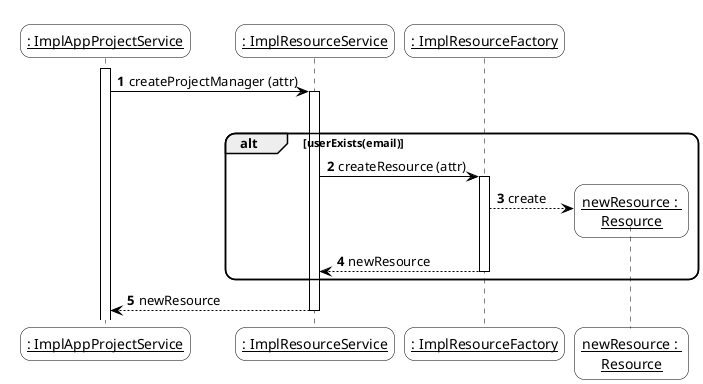 @startuml
'https://plantuml.com/sequence-diagramskinparam sequenceArrowThickness 2
skinparam roundcorner 20
skinparam maxmessagesize 0
skinparam sequenceParticipant underline
skinparam sequence {
ArrowColor black
ActorBorderColor #black
LifeLineBorderColor black
LifeLineBackgroundColor white
ParticipantBorderColor black
ParticipantBackgroundColor #transparent
ParticipantFontName Aapex
ParticipantFontSize 14
ParticipantFontColor black
ActorBackgroundColor #transparent
ActorFontColor black
ActorFontSize 14
ActorFontName Aapex
}
autonumber
autoactivate on

activate ": ImplAppProjectService"

": ImplAppProjectService" -> ": ImplResourceService" : createProjectManager (attr)

    group ref
        alt userExists(email)
            ": ImplResourceService" -> ": ImplResourceFactory" : createResource (attr)
            ": ImplResourceFactory" --> "newResource : \nResource"** : create
            ": ImplResourceFactory" --> ": ImplResourceService" : newResource

    end ref

": ImplResourceService" --> ": ImplAppProjectService" : newResource

@enduml
